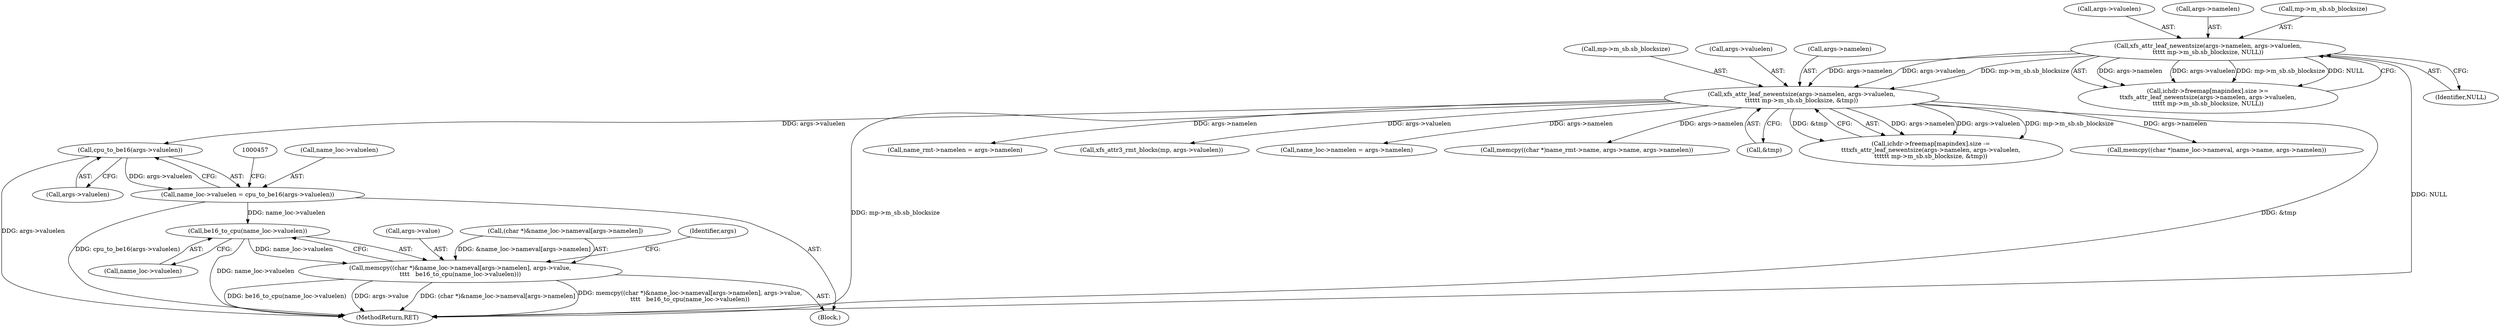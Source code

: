digraph "0_linux_8275cdd0e7ac550dcce2b3ef6d2fb3b808c1ae59_2@pointer" {
"1000451" [label="(Call,cpu_to_be16(args->valuelen))"];
"1000284" [label="(Call,xfs_attr_leaf_newentsize(args->namelen, args->valuelen,\n\t\t\t\t\t\t mp->m_sb.sb_blocksize, &tmp))"];
"1000240" [label="(Call,xfs_attr_leaf_newentsize(args->namelen, args->valuelen,\n\t\t\t\t\t mp->m_sb.sb_blocksize, NULL))"];
"1000447" [label="(Call,name_loc->valuelen = cpu_to_be16(args->valuelen))"];
"1000481" [label="(Call,be16_to_cpu(name_loc->valuelen))"];
"1000467" [label="(Call,memcpy((char *)&name_loc->nameval[args->namelen], args->value,\n\t\t\t\t   be16_to_cpu(name_loc->valuelen)))"];
"1000478" [label="(Call,args->value)"];
"1000448" [label="(Call,name_loc->valuelen)"];
"1000296" [label="(Call,&tmp)"];
"1000284" [label="(Call,xfs_attr_leaf_newentsize(args->namelen, args->valuelen,\n\t\t\t\t\t\t mp->m_sb.sb_blocksize, &tmp))"];
"1000494" [label="(Call,name_rmt->namelen = args->namelen)"];
"1000244" [label="(Call,args->valuelen)"];
"1000537" [label="(Call,xfs_attr3_rmt_blocks(mp, args->valuelen))"];
"1000291" [label="(Call,mp->m_sb.sb_blocksize)"];
"1000481" [label="(Call,be16_to_cpu(name_loc->valuelen))"];
"1000468" [label="(Call,(char *)&name_loc->nameval[args->namelen])"];
"1000241" [label="(Call,args->namelen)"];
"1000240" [label="(Call,xfs_attr_leaf_newentsize(args->namelen, args->valuelen,\n\t\t\t\t\t mp->m_sb.sb_blocksize, NULL))"];
"1000440" [label="(Call,name_loc->namelen = args->namelen)"];
"1000467" [label="(Call,memcpy((char *)&name_loc->nameval[args->namelen], args->value,\n\t\t\t\t   be16_to_cpu(name_loc->valuelen)))"];
"1000252" [label="(Identifier,NULL)"];
"1000452" [label="(Call,args->valuelen)"];
"1000288" [label="(Call,args->valuelen)"];
"1000447" [label="(Call,name_loc->valuelen = cpu_to_be16(args->valuelen))"];
"1000501" [label="(Call,memcpy((char *)name_rmt->name, args->name, args->namelen))"];
"1000451" [label="(Call,cpu_to_be16(args->valuelen))"];
"1000276" [label="(Call,ichdr->freemap[mapindex].size -=\n\t\t\txfs_attr_leaf_newentsize(args->namelen, args->valuelen,\n\t\t\t\t\t\t mp->m_sb.sb_blocksize, &tmp))"];
"1000455" [label="(Call,memcpy((char *)name_loc->nameval, args->name, args->namelen))"];
"1000482" [label="(Call,name_loc->valuelen)"];
"1000662" [label="(MethodReturn,RET)"];
"1000432" [label="(Block,)"];
"1000285" [label="(Call,args->namelen)"];
"1000551" [label="(Identifier,args)"];
"1000247" [label="(Call,mp->m_sb.sb_blocksize)"];
"1000232" [label="(Call,ichdr->freemap[mapindex].size >=\n\t\txfs_attr_leaf_newentsize(args->namelen, args->valuelen,\n\t\t\t\t\t mp->m_sb.sb_blocksize, NULL))"];
"1000451" -> "1000447"  [label="AST: "];
"1000451" -> "1000452"  [label="CFG: "];
"1000452" -> "1000451"  [label="AST: "];
"1000447" -> "1000451"  [label="CFG: "];
"1000451" -> "1000662"  [label="DDG: args->valuelen"];
"1000451" -> "1000447"  [label="DDG: args->valuelen"];
"1000284" -> "1000451"  [label="DDG: args->valuelen"];
"1000284" -> "1000276"  [label="AST: "];
"1000284" -> "1000296"  [label="CFG: "];
"1000285" -> "1000284"  [label="AST: "];
"1000288" -> "1000284"  [label="AST: "];
"1000291" -> "1000284"  [label="AST: "];
"1000296" -> "1000284"  [label="AST: "];
"1000276" -> "1000284"  [label="CFG: "];
"1000284" -> "1000662"  [label="DDG: mp->m_sb.sb_blocksize"];
"1000284" -> "1000662"  [label="DDG: &tmp"];
"1000284" -> "1000276"  [label="DDG: args->namelen"];
"1000284" -> "1000276"  [label="DDG: args->valuelen"];
"1000284" -> "1000276"  [label="DDG: mp->m_sb.sb_blocksize"];
"1000284" -> "1000276"  [label="DDG: &tmp"];
"1000240" -> "1000284"  [label="DDG: args->namelen"];
"1000240" -> "1000284"  [label="DDG: args->valuelen"];
"1000240" -> "1000284"  [label="DDG: mp->m_sb.sb_blocksize"];
"1000284" -> "1000440"  [label="DDG: args->namelen"];
"1000284" -> "1000455"  [label="DDG: args->namelen"];
"1000284" -> "1000494"  [label="DDG: args->namelen"];
"1000284" -> "1000501"  [label="DDG: args->namelen"];
"1000284" -> "1000537"  [label="DDG: args->valuelen"];
"1000240" -> "1000232"  [label="AST: "];
"1000240" -> "1000252"  [label="CFG: "];
"1000241" -> "1000240"  [label="AST: "];
"1000244" -> "1000240"  [label="AST: "];
"1000247" -> "1000240"  [label="AST: "];
"1000252" -> "1000240"  [label="AST: "];
"1000232" -> "1000240"  [label="CFG: "];
"1000240" -> "1000662"  [label="DDG: NULL"];
"1000240" -> "1000232"  [label="DDG: args->namelen"];
"1000240" -> "1000232"  [label="DDG: args->valuelen"];
"1000240" -> "1000232"  [label="DDG: mp->m_sb.sb_blocksize"];
"1000240" -> "1000232"  [label="DDG: NULL"];
"1000447" -> "1000432"  [label="AST: "];
"1000448" -> "1000447"  [label="AST: "];
"1000457" -> "1000447"  [label="CFG: "];
"1000447" -> "1000662"  [label="DDG: cpu_to_be16(args->valuelen)"];
"1000447" -> "1000481"  [label="DDG: name_loc->valuelen"];
"1000481" -> "1000467"  [label="AST: "];
"1000481" -> "1000482"  [label="CFG: "];
"1000482" -> "1000481"  [label="AST: "];
"1000467" -> "1000481"  [label="CFG: "];
"1000481" -> "1000662"  [label="DDG: name_loc->valuelen"];
"1000481" -> "1000467"  [label="DDG: name_loc->valuelen"];
"1000467" -> "1000432"  [label="AST: "];
"1000468" -> "1000467"  [label="AST: "];
"1000478" -> "1000467"  [label="AST: "];
"1000551" -> "1000467"  [label="CFG: "];
"1000467" -> "1000662"  [label="DDG: (char *)&name_loc->nameval[args->namelen]"];
"1000467" -> "1000662"  [label="DDG: memcpy((char *)&name_loc->nameval[args->namelen], args->value,\n\t\t\t\t   be16_to_cpu(name_loc->valuelen))"];
"1000467" -> "1000662"  [label="DDG: be16_to_cpu(name_loc->valuelen)"];
"1000467" -> "1000662"  [label="DDG: args->value"];
"1000468" -> "1000467"  [label="DDG: &name_loc->nameval[args->namelen]"];
}
